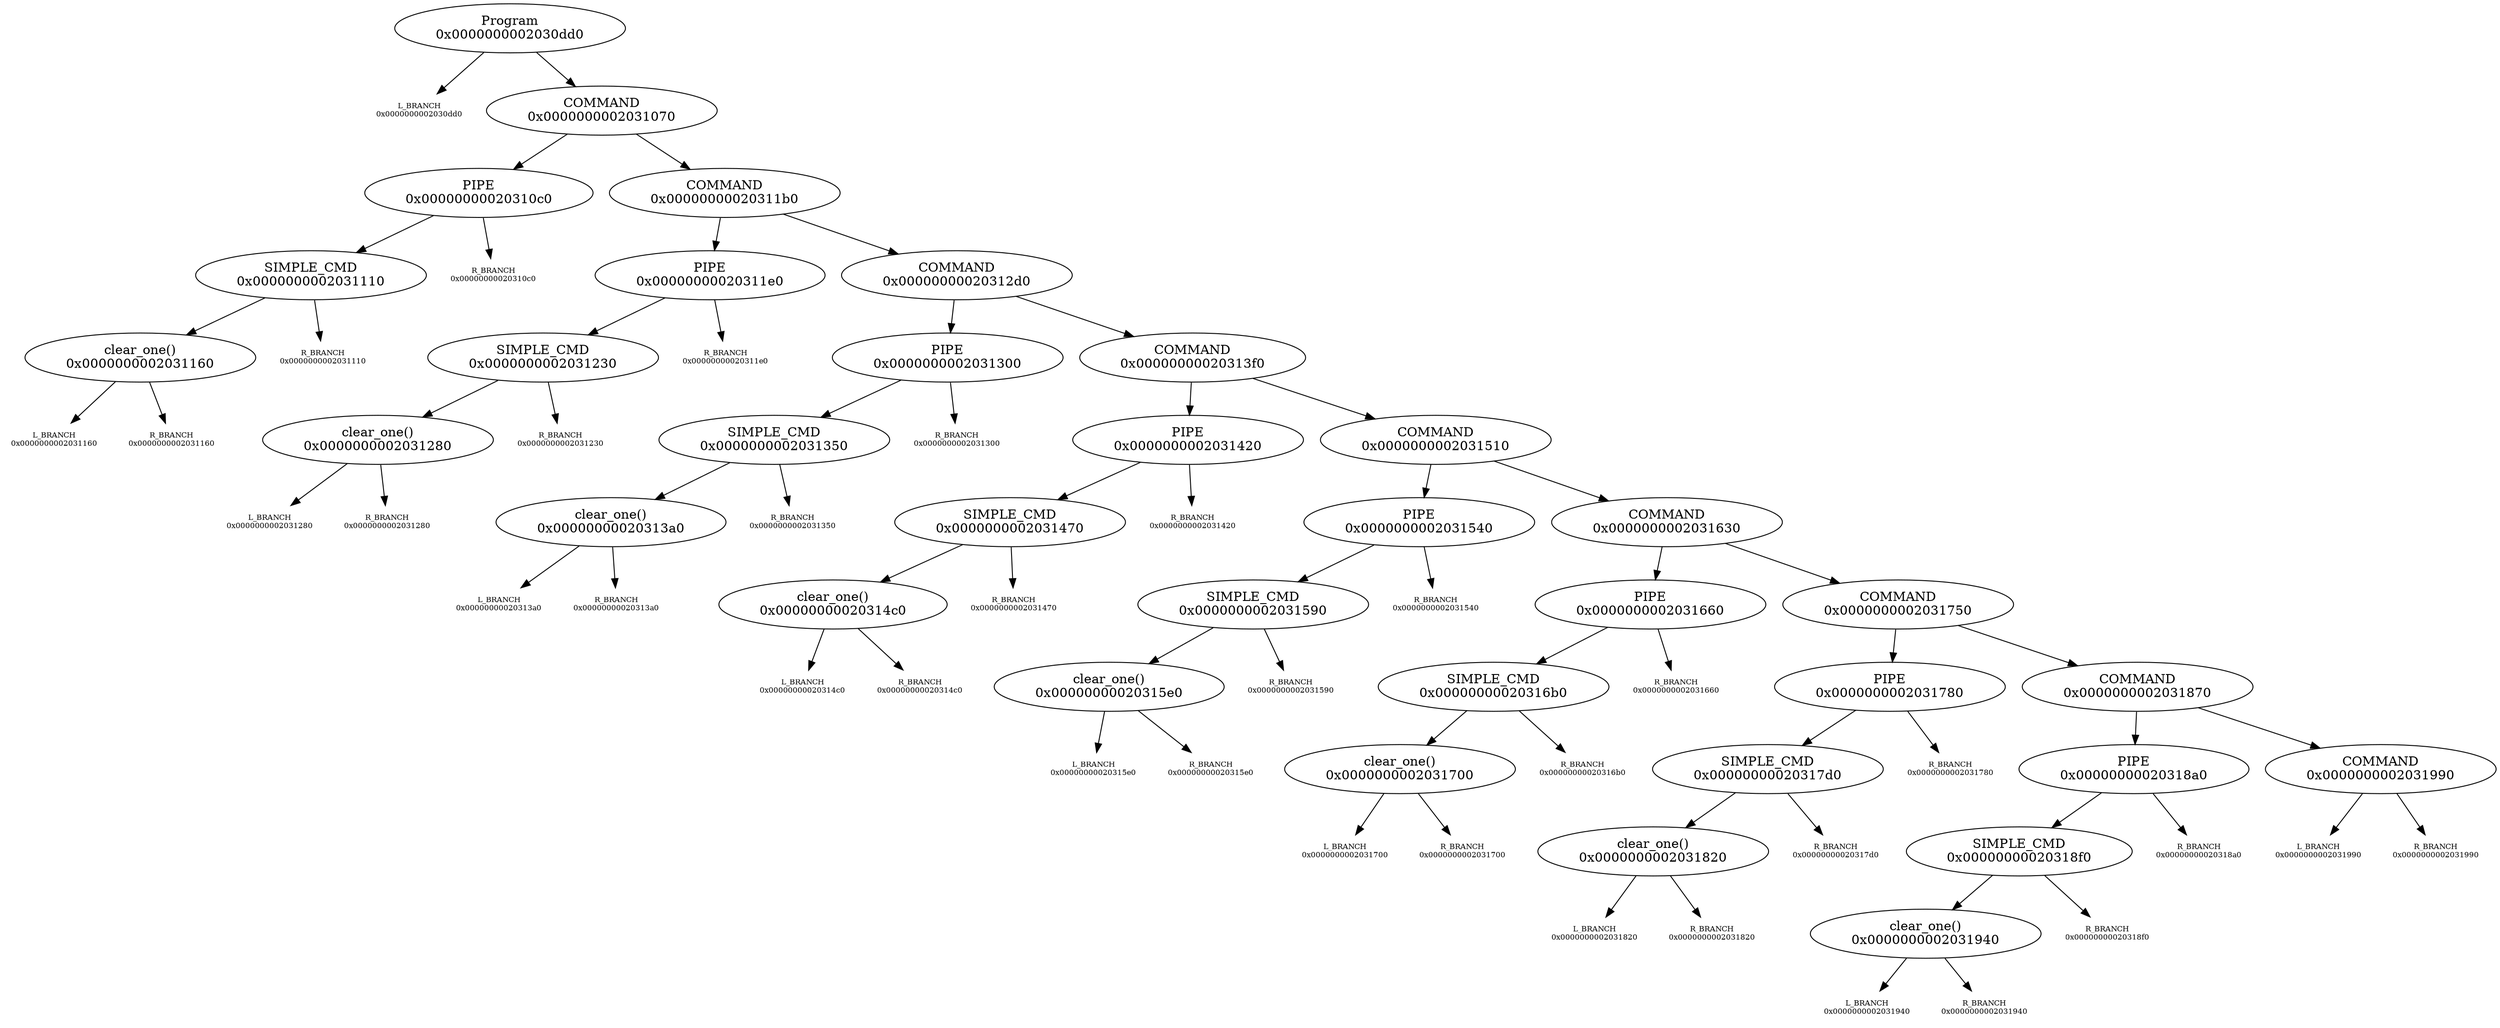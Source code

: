 digraph graphname {
"Program\n0x0000000002030dd0" -> "L_BRANCH\n0x0000000002030dd0";
"L_BRANCH\n0x0000000002030dd0" [shape=none fontsize=8]
"Program\n0x0000000002030dd0" -> "COMMAND\n0x0000000002031070";
"COMMAND\n0x0000000002031070" -> "PIPE\n0x00000000020310c0";
"COMMAND\n0x0000000002031070" -> "COMMAND\n0x00000000020311b0";
"PIPE\n0x00000000020310c0" -> "SIMPLE_CMD\n0x0000000002031110";
"PIPE\n0x00000000020310c0" -> "R_BRANCH\n0x00000000020310c0";
"R_BRANCH\n0x00000000020310c0" [shape=none fontsize=8]
"SIMPLE_CMD\n0x0000000002031110" -> "clear_one()\n0x0000000002031160";
"SIMPLE_CMD\n0x0000000002031110" -> "R_BRANCH\n0x0000000002031110";
"R_BRANCH\n0x0000000002031110" [shape=none fontsize=8]
"clear_one()\n0x0000000002031160" -> "L_BRANCH\n0x0000000002031160";
"L_BRANCH\n0x0000000002031160" [shape=none fontsize=8]
"clear_one()\n0x0000000002031160" -> "R_BRANCH\n0x0000000002031160";
"R_BRANCH\n0x0000000002031160" [shape=none fontsize=8]
"COMMAND\n0x00000000020311b0" -> "PIPE\n0x00000000020311e0";
"COMMAND\n0x00000000020311b0" -> "COMMAND\n0x00000000020312d0";
"PIPE\n0x00000000020311e0" -> "SIMPLE_CMD\n0x0000000002031230";
"PIPE\n0x00000000020311e0" -> "R_BRANCH\n0x00000000020311e0";
"R_BRANCH\n0x00000000020311e0" [shape=none fontsize=8]
"SIMPLE_CMD\n0x0000000002031230" -> "clear_one()\n0x0000000002031280";
"SIMPLE_CMD\n0x0000000002031230" -> "R_BRANCH\n0x0000000002031230";
"R_BRANCH\n0x0000000002031230" [shape=none fontsize=8]
"clear_one()\n0x0000000002031280" -> "L_BRANCH\n0x0000000002031280";
"L_BRANCH\n0x0000000002031280" [shape=none fontsize=8]
"clear_one()\n0x0000000002031280" -> "R_BRANCH\n0x0000000002031280";
"R_BRANCH\n0x0000000002031280" [shape=none fontsize=8]
"COMMAND\n0x00000000020312d0" -> "PIPE\n0x0000000002031300";
"COMMAND\n0x00000000020312d0" -> "COMMAND\n0x00000000020313f0";
"PIPE\n0x0000000002031300" -> "SIMPLE_CMD\n0x0000000002031350";
"PIPE\n0x0000000002031300" -> "R_BRANCH\n0x0000000002031300";
"R_BRANCH\n0x0000000002031300" [shape=none fontsize=8]
"SIMPLE_CMD\n0x0000000002031350" -> "clear_one()\n0x00000000020313a0";
"SIMPLE_CMD\n0x0000000002031350" -> "R_BRANCH\n0x0000000002031350";
"R_BRANCH\n0x0000000002031350" [shape=none fontsize=8]
"clear_one()\n0x00000000020313a0" -> "L_BRANCH\n0x00000000020313a0";
"L_BRANCH\n0x00000000020313a0" [shape=none fontsize=8]
"clear_one()\n0x00000000020313a0" -> "R_BRANCH\n0x00000000020313a0";
"R_BRANCH\n0x00000000020313a0" [shape=none fontsize=8]
"COMMAND\n0x00000000020313f0" -> "PIPE\n0x0000000002031420";
"COMMAND\n0x00000000020313f0" -> "COMMAND\n0x0000000002031510";
"PIPE\n0x0000000002031420" -> "SIMPLE_CMD\n0x0000000002031470";
"PIPE\n0x0000000002031420" -> "R_BRANCH\n0x0000000002031420";
"R_BRANCH\n0x0000000002031420" [shape=none fontsize=8]
"SIMPLE_CMD\n0x0000000002031470" -> "clear_one()\n0x00000000020314c0";
"SIMPLE_CMD\n0x0000000002031470" -> "R_BRANCH\n0x0000000002031470";
"R_BRANCH\n0x0000000002031470" [shape=none fontsize=8]
"clear_one()\n0x00000000020314c0" -> "L_BRANCH\n0x00000000020314c0";
"L_BRANCH\n0x00000000020314c0" [shape=none fontsize=8]
"clear_one()\n0x00000000020314c0" -> "R_BRANCH\n0x00000000020314c0";
"R_BRANCH\n0x00000000020314c0" [shape=none fontsize=8]
"COMMAND\n0x0000000002031510" -> "PIPE\n0x0000000002031540";
"COMMAND\n0x0000000002031510" -> "COMMAND\n0x0000000002031630";
"PIPE\n0x0000000002031540" -> "SIMPLE_CMD\n0x0000000002031590";
"PIPE\n0x0000000002031540" -> "R_BRANCH\n0x0000000002031540";
"R_BRANCH\n0x0000000002031540" [shape=none fontsize=8]
"SIMPLE_CMD\n0x0000000002031590" -> "clear_one()\n0x00000000020315e0";
"SIMPLE_CMD\n0x0000000002031590" -> "R_BRANCH\n0x0000000002031590";
"R_BRANCH\n0x0000000002031590" [shape=none fontsize=8]
"clear_one()\n0x00000000020315e0" -> "L_BRANCH\n0x00000000020315e0";
"L_BRANCH\n0x00000000020315e0" [shape=none fontsize=8]
"clear_one()\n0x00000000020315e0" -> "R_BRANCH\n0x00000000020315e0";
"R_BRANCH\n0x00000000020315e0" [shape=none fontsize=8]
"COMMAND\n0x0000000002031630" -> "PIPE\n0x0000000002031660";
"COMMAND\n0x0000000002031630" -> "COMMAND\n0x0000000002031750";
"PIPE\n0x0000000002031660" -> "SIMPLE_CMD\n0x00000000020316b0";
"PIPE\n0x0000000002031660" -> "R_BRANCH\n0x0000000002031660";
"R_BRANCH\n0x0000000002031660" [shape=none fontsize=8]
"SIMPLE_CMD\n0x00000000020316b0" -> "clear_one()\n0x0000000002031700";
"SIMPLE_CMD\n0x00000000020316b0" -> "R_BRANCH\n0x00000000020316b0";
"R_BRANCH\n0x00000000020316b0" [shape=none fontsize=8]
"clear_one()\n0x0000000002031700" -> "L_BRANCH\n0x0000000002031700";
"L_BRANCH\n0x0000000002031700" [shape=none fontsize=8]
"clear_one()\n0x0000000002031700" -> "R_BRANCH\n0x0000000002031700";
"R_BRANCH\n0x0000000002031700" [shape=none fontsize=8]
"COMMAND\n0x0000000002031750" -> "PIPE\n0x0000000002031780";
"COMMAND\n0x0000000002031750" -> "COMMAND\n0x0000000002031870";
"PIPE\n0x0000000002031780" -> "SIMPLE_CMD\n0x00000000020317d0";
"PIPE\n0x0000000002031780" -> "R_BRANCH\n0x0000000002031780";
"R_BRANCH\n0x0000000002031780" [shape=none fontsize=8]
"SIMPLE_CMD\n0x00000000020317d0" -> "clear_one()\n0x0000000002031820";
"SIMPLE_CMD\n0x00000000020317d0" -> "R_BRANCH\n0x00000000020317d0";
"R_BRANCH\n0x00000000020317d0" [shape=none fontsize=8]
"clear_one()\n0x0000000002031820" -> "L_BRANCH\n0x0000000002031820";
"L_BRANCH\n0x0000000002031820" [shape=none fontsize=8]
"clear_one()\n0x0000000002031820" -> "R_BRANCH\n0x0000000002031820";
"R_BRANCH\n0x0000000002031820" [shape=none fontsize=8]
"COMMAND\n0x0000000002031870" -> "PIPE\n0x00000000020318a0";
"COMMAND\n0x0000000002031870" -> "COMMAND\n0x0000000002031990";
"PIPE\n0x00000000020318a0" -> "SIMPLE_CMD\n0x00000000020318f0";
"PIPE\n0x00000000020318a0" -> "R_BRANCH\n0x00000000020318a0";
"R_BRANCH\n0x00000000020318a0" [shape=none fontsize=8]
"SIMPLE_CMD\n0x00000000020318f0" -> "clear_one()\n0x0000000002031940";
"SIMPLE_CMD\n0x00000000020318f0" -> "R_BRANCH\n0x00000000020318f0";
"R_BRANCH\n0x00000000020318f0" [shape=none fontsize=8]
"clear_one()\n0x0000000002031940" -> "L_BRANCH\n0x0000000002031940";
"L_BRANCH\n0x0000000002031940" [shape=none fontsize=8]
"clear_one()\n0x0000000002031940" -> "R_BRANCH\n0x0000000002031940";
"R_BRANCH\n0x0000000002031940" [shape=none fontsize=8]
"COMMAND\n0x0000000002031990" -> "L_BRANCH\n0x0000000002031990";
"L_BRANCH\n0x0000000002031990" [shape=none fontsize=8]
"COMMAND\n0x0000000002031990" -> "R_BRANCH\n0x0000000002031990";
"R_BRANCH\n0x0000000002031990" [shape=none fontsize=8]

}